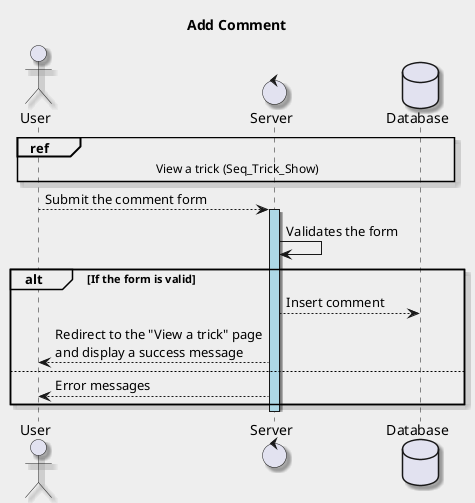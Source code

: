 @startuml Add Comment
    title Add Comment
    skinparam backgroundColor #EEEEEE
    skinparam shadowing true

    actor User
    control Server
    database Database
    ref over User, Server, Database : View a trick (Seq_Trick_Show)
    
    User --> Server : Submit the comment form
    activate Server #lightblue
    Server -> Server : Validates the form
    alt If the form is valid
        Server --> Database : Insert comment
        Server --> User : Redirect to the "View a trick" page\nand display a success message
    else
        Server --> User : Error messages
    end
    deactivate Server
@enduml
